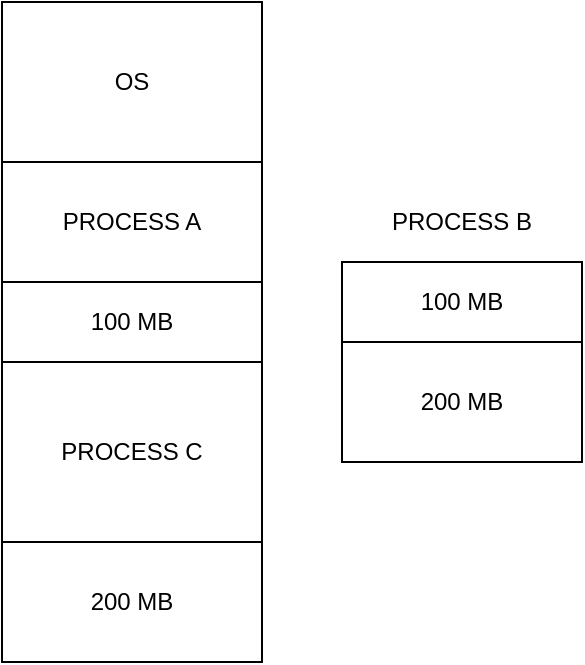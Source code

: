 <mxfile version="12.4.3" type="device" pages="1"><diagram id="J5Hhs7XPEM7fknoMrozP" name="Page-1"><mxGraphModel dx="866" dy="490" grid="1" gridSize="10" guides="1" tooltips="1" connect="1" arrows="1" fold="1" page="1" pageScale="1" pageWidth="850" pageHeight="1100" math="0" shadow="0"><root><mxCell id="0"/><mxCell id="1" parent="0"/><mxCell id="3-diJIYTlF2NAhn9aItn-10" value="" style="group" parent="1" vertex="1" connectable="0"><mxGeometry x="280" y="280" width="130" height="330" as="geometry"/></mxCell><mxCell id="3-diJIYTlF2NAhn9aItn-5" value="OS" style="rounded=0;whiteSpace=wrap;html=1;" parent="3-diJIYTlF2NAhn9aItn-10" vertex="1"><mxGeometry width="130" height="80" as="geometry"/></mxCell><mxCell id="3-diJIYTlF2NAhn9aItn-6" value="PROCESS A" style="rounded=0;whiteSpace=wrap;html=1;" parent="3-diJIYTlF2NAhn9aItn-10" vertex="1"><mxGeometry y="80" width="130" height="60" as="geometry"/></mxCell><mxCell id="3-diJIYTlF2NAhn9aItn-7" value="100 MB" style="rounded=0;whiteSpace=wrap;html=1;" parent="3-diJIYTlF2NAhn9aItn-10" vertex="1"><mxGeometry y="140" width="130" height="40" as="geometry"/></mxCell><mxCell id="3-diJIYTlF2NAhn9aItn-8" value="PROCESS C" style="rounded=0;whiteSpace=wrap;html=1;" parent="3-diJIYTlF2NAhn9aItn-10" vertex="1"><mxGeometry y="180" width="130" height="90" as="geometry"/></mxCell><mxCell id="3-diJIYTlF2NAhn9aItn-9" value="200 MB" style="rounded=0;whiteSpace=wrap;html=1;" parent="3-diJIYTlF2NAhn9aItn-10" vertex="1"><mxGeometry y="270" width="130" height="60" as="geometry"/></mxCell><mxCell id="3-diJIYTlF2NAhn9aItn-21" value="" style="group" parent="1" vertex="1" connectable="0"><mxGeometry x="450" y="380" width="120" height="130" as="geometry"/></mxCell><mxCell id="3-diJIYTlF2NAhn9aItn-11" value="100 MB" style="rounded=0;whiteSpace=wrap;html=1;" parent="3-diJIYTlF2NAhn9aItn-21" vertex="1"><mxGeometry y="30" width="120" height="40" as="geometry"/></mxCell><mxCell id="3-diJIYTlF2NAhn9aItn-18" value="200 MB" style="rounded=0;whiteSpace=wrap;html=1;" parent="3-diJIYTlF2NAhn9aItn-21" vertex="1"><mxGeometry y="70" width="120" height="60" as="geometry"/></mxCell><mxCell id="3-diJIYTlF2NAhn9aItn-20" value="PROCESS B" style="text;html=1;strokeColor=none;fillColor=none;align=center;verticalAlign=middle;whiteSpace=wrap;rounded=0;" parent="3-diJIYTlF2NAhn9aItn-21" vertex="1"><mxGeometry x="10" width="100" height="20" as="geometry"/></mxCell></root></mxGraphModel></diagram></mxfile>